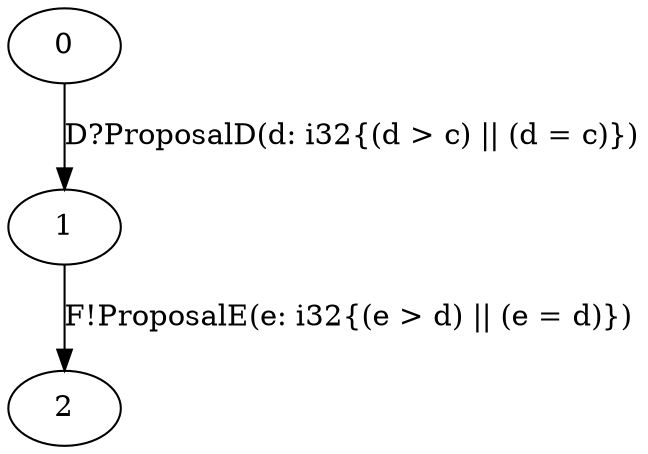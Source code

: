 digraph E {
  0;
  1;
  2;
  
  
  0 -> 1 [label="D?ProposalD(d: i32{(d > c) || (d = c)})",
          ];
  1 -> 2 [label="F!ProposalE(e: i32{(e > d) || (e = d)})", ];
  
  }
